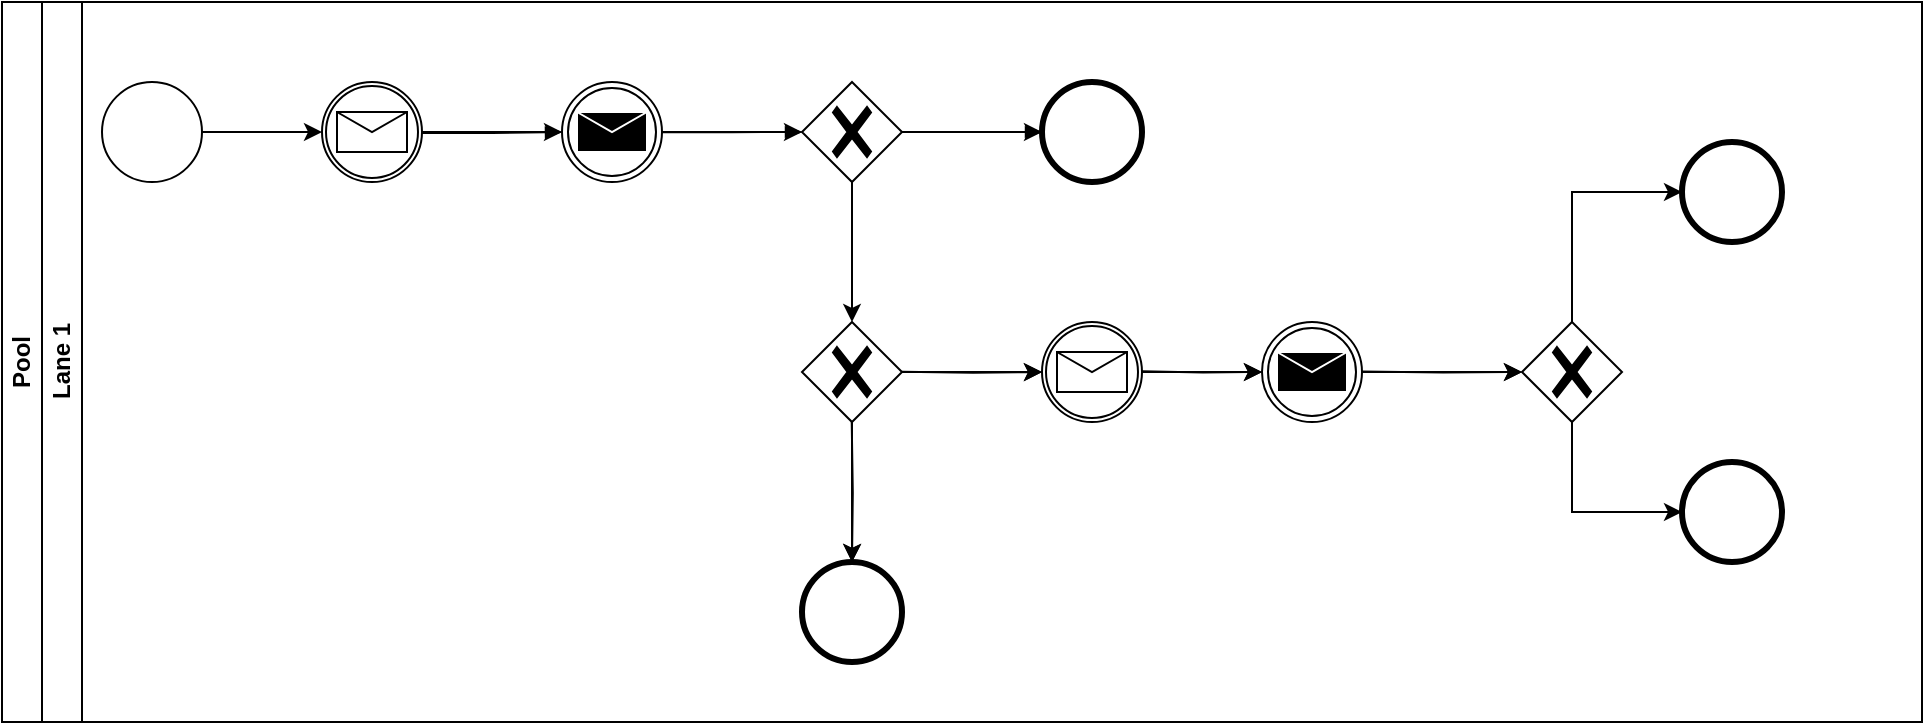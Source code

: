 <mxfile version="22.1.8" type="github">
  <diagram name="Page-1" id="r9_dcZiVTWIHIj-0cioe">
    <mxGraphModel dx="1434" dy="780" grid="1" gridSize="10" guides="1" tooltips="1" connect="1" arrows="1" fold="1" page="1" pageScale="1" pageWidth="827" pageHeight="1169" math="0" shadow="0">
      <root>
        <mxCell id="0" />
        <mxCell id="1" parent="0" />
        <mxCell id="D1IDOb-8UlhYUGt4Y6p8-2" value="Pool" style="swimlane;html=1;childLayout=stackLayout;resizeParent=1;resizeParentMax=0;horizontal=0;startSize=20;horizontalStack=0;whiteSpace=wrap;" parent="1" vertex="1">
          <mxGeometry x="40" width="960" height="360" as="geometry" />
        </mxCell>
        <mxCell id="D1IDOb-8UlhYUGt4Y6p8-3" value="Lane 1" style="swimlane;html=1;startSize=20;horizontal=0;" parent="1" vertex="1">
          <mxGeometry x="60" width="940" height="360" as="geometry" />
        </mxCell>
        <mxCell id="Vwyu7rgs5bZc1OZMxp64-48" style="edgeStyle=orthogonalEdgeStyle;rounded=0;orthogonalLoop=1;jettySize=auto;html=1;" edge="1" parent="D1IDOb-8UlhYUGt4Y6p8-3" source="Vwyu7rgs5bZc1OZMxp64-15" target="Vwyu7rgs5bZc1OZMxp64-17">
          <mxGeometry relative="1" as="geometry" />
        </mxCell>
        <mxCell id="Vwyu7rgs5bZc1OZMxp64-15" value="" style="points=[[0.145,0.145,0],[0.5,0,0],[0.855,0.145,0],[1,0.5,0],[0.855,0.855,0],[0.5,1,0],[0.145,0.855,0],[0,0.5,0]];shape=mxgraph.bpmn.event;html=1;verticalLabelPosition=bottom;labelBackgroundColor=#ffffff;verticalAlign=top;align=center;perimeter=ellipsePerimeter;outlineConnect=0;aspect=fixed;outline=standard;symbol=general;" vertex="1" parent="D1IDOb-8UlhYUGt4Y6p8-3">
          <mxGeometry x="30" y="40" width="50" height="50" as="geometry" />
        </mxCell>
        <mxCell id="Vwyu7rgs5bZc1OZMxp64-50" value="" style="edgeStyle=orthogonalEdgeStyle;rounded=0;orthogonalLoop=1;jettySize=auto;html=1;" edge="1" parent="D1IDOb-8UlhYUGt4Y6p8-3" source="Vwyu7rgs5bZc1OZMxp64-16" target="Vwyu7rgs5bZc1OZMxp64-18">
          <mxGeometry relative="1" as="geometry" />
        </mxCell>
        <mxCell id="Vwyu7rgs5bZc1OZMxp64-16" value="" style="points=[[0.145,0.145,0],[0.5,0,0],[0.855,0.145,0],[1,0.5,0],[0.855,0.855,0],[0.5,1,0],[0.145,0.855,0],[0,0.5,0]];shape=mxgraph.bpmn.event;html=1;verticalLabelPosition=bottom;labelBackgroundColor=#ffffff;verticalAlign=top;align=center;perimeter=ellipsePerimeter;outlineConnect=0;aspect=fixed;outline=throwing;symbol=message;" vertex="1" parent="D1IDOb-8UlhYUGt4Y6p8-3">
          <mxGeometry x="260" y="40" width="50" height="50" as="geometry" />
        </mxCell>
        <mxCell id="Vwyu7rgs5bZc1OZMxp64-49" value="" style="edgeStyle=orthogonalEdgeStyle;rounded=0;orthogonalLoop=1;jettySize=auto;html=1;" edge="1" parent="D1IDOb-8UlhYUGt4Y6p8-3" source="Vwyu7rgs5bZc1OZMxp64-17" target="Vwyu7rgs5bZc1OZMxp64-16">
          <mxGeometry relative="1" as="geometry" />
        </mxCell>
        <mxCell id="Vwyu7rgs5bZc1OZMxp64-17" value="" style="points=[[0.145,0.145,0],[0.5,0,0],[0.855,0.145,0],[1,0.5,0],[0.855,0.855,0],[0.5,1,0],[0.145,0.855,0],[0,0.5,0]];shape=mxgraph.bpmn.event;html=1;verticalLabelPosition=bottom;labelBackgroundColor=#ffffff;verticalAlign=top;align=center;perimeter=ellipsePerimeter;outlineConnect=0;aspect=fixed;outline=catching;symbol=message;" vertex="1" parent="D1IDOb-8UlhYUGt4Y6p8-3">
          <mxGeometry x="140" y="40" width="50" height="50" as="geometry" />
        </mxCell>
        <mxCell id="Vwyu7rgs5bZc1OZMxp64-51" value="" style="edgeStyle=orthogonalEdgeStyle;rounded=0;orthogonalLoop=1;jettySize=auto;html=1;" edge="1" parent="D1IDOb-8UlhYUGt4Y6p8-3" source="Vwyu7rgs5bZc1OZMxp64-18" target="Vwyu7rgs5bZc1OZMxp64-20">
          <mxGeometry relative="1" as="geometry" />
        </mxCell>
        <mxCell id="Vwyu7rgs5bZc1OZMxp64-52" value="" style="edgeStyle=orthogonalEdgeStyle;rounded=0;orthogonalLoop=1;jettySize=auto;html=1;" edge="1" parent="D1IDOb-8UlhYUGt4Y6p8-3" source="Vwyu7rgs5bZc1OZMxp64-18" target="Vwyu7rgs5bZc1OZMxp64-21">
          <mxGeometry relative="1" as="geometry" />
        </mxCell>
        <mxCell id="Vwyu7rgs5bZc1OZMxp64-18" value="" style="points=[[0.25,0.25,0],[0.5,0,0],[0.75,0.25,0],[1,0.5,0],[0.75,0.75,0],[0.5,1,0],[0.25,0.75,0],[0,0.5,0]];shape=mxgraph.bpmn.gateway2;html=1;verticalLabelPosition=bottom;labelBackgroundColor=#ffffff;verticalAlign=top;align=center;perimeter=rhombusPerimeter;outlineConnect=0;outline=none;symbol=none;gwType=exclusive;" vertex="1" parent="D1IDOb-8UlhYUGt4Y6p8-3">
          <mxGeometry x="380" y="40" width="50" height="50" as="geometry" />
        </mxCell>
        <mxCell id="Vwyu7rgs5bZc1OZMxp64-20" value="" style="points=[[0.145,0.145,0],[0.5,0,0],[0.855,0.145,0],[1,0.5,0],[0.855,0.855,0],[0.5,1,0],[0.145,0.855,0],[0,0.5,0]];shape=mxgraph.bpmn.event;html=1;verticalLabelPosition=bottom;labelBackgroundColor=#ffffff;verticalAlign=top;align=center;perimeter=ellipsePerimeter;outlineConnect=0;aspect=fixed;outline=end;symbol=terminate2;" vertex="1" parent="D1IDOb-8UlhYUGt4Y6p8-3">
          <mxGeometry x="500" y="40" width="50" height="50" as="geometry" />
        </mxCell>
        <mxCell id="Vwyu7rgs5bZc1OZMxp64-53" value="" style="edgeStyle=orthogonalEdgeStyle;rounded=0;orthogonalLoop=1;jettySize=auto;html=1;" edge="1" parent="D1IDOb-8UlhYUGt4Y6p8-3" source="Vwyu7rgs5bZc1OZMxp64-21" target="Vwyu7rgs5bZc1OZMxp64-22">
          <mxGeometry relative="1" as="geometry" />
        </mxCell>
        <mxCell id="Vwyu7rgs5bZc1OZMxp64-54" value="" style="edgeStyle=orthogonalEdgeStyle;rounded=0;orthogonalLoop=1;jettySize=auto;html=1;" edge="1" parent="D1IDOb-8UlhYUGt4Y6p8-3" source="Vwyu7rgs5bZc1OZMxp64-21" target="Vwyu7rgs5bZc1OZMxp64-23">
          <mxGeometry relative="1" as="geometry" />
        </mxCell>
        <mxCell id="Vwyu7rgs5bZc1OZMxp64-21" value="" style="points=[[0.25,0.25,0],[0.5,0,0],[0.75,0.25,0],[1,0.5,0],[0.75,0.75,0],[0.5,1,0],[0.25,0.75,0],[0,0.5,0]];shape=mxgraph.bpmn.gateway2;html=1;verticalLabelPosition=bottom;labelBackgroundColor=#ffffff;verticalAlign=top;align=center;perimeter=rhombusPerimeter;outlineConnect=0;outline=none;symbol=none;gwType=exclusive;" vertex="1" parent="D1IDOb-8UlhYUGt4Y6p8-3">
          <mxGeometry x="380" y="160" width="50" height="50" as="geometry" />
        </mxCell>
        <mxCell id="Vwyu7rgs5bZc1OZMxp64-22" value="" style="points=[[0.145,0.145,0],[0.5,0,0],[0.855,0.145,0],[1,0.5,0],[0.855,0.855,0],[0.5,1,0],[0.145,0.855,0],[0,0.5,0]];shape=mxgraph.bpmn.event;html=1;verticalLabelPosition=bottom;labelBackgroundColor=#ffffff;verticalAlign=top;align=center;perimeter=ellipsePerimeter;outlineConnect=0;aspect=fixed;outline=end;symbol=terminate2;" vertex="1" parent="D1IDOb-8UlhYUGt4Y6p8-3">
          <mxGeometry x="380" y="280" width="50" height="50" as="geometry" />
        </mxCell>
        <mxCell id="Vwyu7rgs5bZc1OZMxp64-55" value="" style="edgeStyle=orthogonalEdgeStyle;rounded=0;orthogonalLoop=1;jettySize=auto;html=1;" edge="1" parent="D1IDOb-8UlhYUGt4Y6p8-3" source="Vwyu7rgs5bZc1OZMxp64-23" target="Vwyu7rgs5bZc1OZMxp64-24">
          <mxGeometry relative="1" as="geometry" />
        </mxCell>
        <mxCell id="Vwyu7rgs5bZc1OZMxp64-23" value="" style="points=[[0.145,0.145,0],[0.5,0,0],[0.855,0.145,0],[1,0.5,0],[0.855,0.855,0],[0.5,1,0],[0.145,0.855,0],[0,0.5,0]];shape=mxgraph.bpmn.event;html=1;verticalLabelPosition=bottom;labelBackgroundColor=#ffffff;verticalAlign=top;align=center;perimeter=ellipsePerimeter;outlineConnect=0;aspect=fixed;outline=catching;symbol=message;" vertex="1" parent="D1IDOb-8UlhYUGt4Y6p8-3">
          <mxGeometry x="500" y="160" width="50" height="50" as="geometry" />
        </mxCell>
        <mxCell id="Vwyu7rgs5bZc1OZMxp64-56" value="" style="edgeStyle=orthogonalEdgeStyle;rounded=0;orthogonalLoop=1;jettySize=auto;html=1;" edge="1" parent="D1IDOb-8UlhYUGt4Y6p8-3" source="Vwyu7rgs5bZc1OZMxp64-24" target="Vwyu7rgs5bZc1OZMxp64-26">
          <mxGeometry relative="1" as="geometry" />
        </mxCell>
        <mxCell id="Vwyu7rgs5bZc1OZMxp64-24" value="" style="points=[[0.145,0.145,0],[0.5,0,0],[0.855,0.145,0],[1,0.5,0],[0.855,0.855,0],[0.5,1,0],[0.145,0.855,0],[0,0.5,0]];shape=mxgraph.bpmn.event;html=1;verticalLabelPosition=bottom;labelBackgroundColor=#ffffff;verticalAlign=top;align=center;perimeter=ellipsePerimeter;outlineConnect=0;aspect=fixed;outline=throwing;symbol=message;" vertex="1" parent="D1IDOb-8UlhYUGt4Y6p8-3">
          <mxGeometry x="610" y="160" width="50" height="50" as="geometry" />
        </mxCell>
        <mxCell id="Vwyu7rgs5bZc1OZMxp64-26" value="" style="points=[[0.25,0.25,0],[0.5,0,0],[0.75,0.25,0],[1,0.5,0],[0.75,0.75,0],[0.5,1,0],[0.25,0.75,0],[0,0.5,0]];shape=mxgraph.bpmn.gateway2;html=1;verticalLabelPosition=bottom;labelBackgroundColor=#ffffff;verticalAlign=top;align=center;perimeter=rhombusPerimeter;outlineConnect=0;outline=none;symbol=none;gwType=exclusive;" vertex="1" parent="D1IDOb-8UlhYUGt4Y6p8-3">
          <mxGeometry x="740" y="160" width="50" height="50" as="geometry" />
        </mxCell>
        <mxCell id="Vwyu7rgs5bZc1OZMxp64-27" value="" style="points=[[0.145,0.145,0],[0.5,0,0],[0.855,0.145,0],[1,0.5,0],[0.855,0.855,0],[0.5,1,0],[0.145,0.855,0],[0,0.5,0]];shape=mxgraph.bpmn.event;html=1;verticalLabelPosition=bottom;labelBackgroundColor=#ffffff;verticalAlign=top;align=center;perimeter=ellipsePerimeter;outlineConnect=0;aspect=fixed;outline=end;symbol=terminate2;" vertex="1" parent="D1IDOb-8UlhYUGt4Y6p8-3">
          <mxGeometry x="820" y="70" width="50" height="50" as="geometry" />
        </mxCell>
        <mxCell id="Vwyu7rgs5bZc1OZMxp64-28" value="" style="points=[[0.145,0.145,0],[0.5,0,0],[0.855,0.145,0],[1,0.5,0],[0.855,0.855,0],[0.5,1,0],[0.145,0.855,0],[0,0.5,0]];shape=mxgraph.bpmn.event;html=1;verticalLabelPosition=bottom;labelBackgroundColor=#ffffff;verticalAlign=top;align=center;perimeter=ellipsePerimeter;outlineConnect=0;aspect=fixed;outline=end;symbol=terminate2;" vertex="1" parent="D1IDOb-8UlhYUGt4Y6p8-3">
          <mxGeometry x="820" y="230" width="50" height="50" as="geometry" />
        </mxCell>
        <mxCell id="Vwyu7rgs5bZc1OZMxp64-30" value="" style="edgeStyle=elbowEdgeStyle;fontSize=12;html=1;endArrow=blockThin;endFill=1;rounded=0;entryX=0;entryY=0.5;entryDx=0;entryDy=0;entryPerimeter=0;" edge="1" parent="D1IDOb-8UlhYUGt4Y6p8-3" target="Vwyu7rgs5bZc1OZMxp64-16">
          <mxGeometry width="160" relative="1" as="geometry">
            <mxPoint x="190" y="65.5" as="sourcePoint" />
            <mxPoint x="250" y="64.5" as="targetPoint" />
          </mxGeometry>
        </mxCell>
        <mxCell id="Vwyu7rgs5bZc1OZMxp64-31" value="" style="edgeStyle=elbowEdgeStyle;fontSize=12;html=1;endArrow=blockThin;endFill=1;rounded=0;entryX=0;entryY=0.5;entryDx=0;entryDy=0;entryPerimeter=0;" edge="1" parent="D1IDOb-8UlhYUGt4Y6p8-3" target="Vwyu7rgs5bZc1OZMxp64-18">
          <mxGeometry width="160" relative="1" as="geometry">
            <mxPoint x="310" y="65.08" as="sourcePoint" />
            <mxPoint x="360" y="65" as="targetPoint" />
          </mxGeometry>
        </mxCell>
        <mxCell id="Vwyu7rgs5bZc1OZMxp64-32" value="" style="edgeStyle=elbowEdgeStyle;fontSize=12;html=1;endArrow=blockThin;endFill=1;rounded=0;entryX=0;entryY=0.5;entryDx=0;entryDy=0;entryPerimeter=0;" edge="1" parent="D1IDOb-8UlhYUGt4Y6p8-3" target="Vwyu7rgs5bZc1OZMxp64-20">
          <mxGeometry width="160" relative="1" as="geometry">
            <mxPoint x="430" y="64.96" as="sourcePoint" />
            <mxPoint x="490" y="65" as="targetPoint" />
          </mxGeometry>
        </mxCell>
        <mxCell id="Vwyu7rgs5bZc1OZMxp64-37" value="" style="edgeStyle=orthogonalEdgeStyle;rounded=0;orthogonalLoop=1;jettySize=auto;html=1;entryX=0.5;entryY=0;entryDx=0;entryDy=0;entryPerimeter=0;" edge="1" parent="D1IDOb-8UlhYUGt4Y6p8-3" target="Vwyu7rgs5bZc1OZMxp64-22">
          <mxGeometry relative="1" as="geometry">
            <mxPoint x="404.86" y="210" as="sourcePoint" />
            <mxPoint x="404.86" y="240" as="targetPoint" />
          </mxGeometry>
        </mxCell>
        <mxCell id="Vwyu7rgs5bZc1OZMxp64-38" value="" style="edgeStyle=orthogonalEdgeStyle;rounded=0;orthogonalLoop=1;jettySize=auto;html=1;entryX=0;entryY=0.5;entryDx=0;entryDy=0;entryPerimeter=0;" edge="1" parent="D1IDOb-8UlhYUGt4Y6p8-3" target="Vwyu7rgs5bZc1OZMxp64-23">
          <mxGeometry relative="1" as="geometry">
            <mxPoint x="430" y="184.86" as="sourcePoint" />
            <mxPoint x="480.14" y="184.86" as="targetPoint" />
          </mxGeometry>
        </mxCell>
        <mxCell id="Vwyu7rgs5bZc1OZMxp64-39" value="" style="edgeStyle=orthogonalEdgeStyle;rounded=0;orthogonalLoop=1;jettySize=auto;html=1;entryX=0;entryY=0.5;entryDx=0;entryDy=0;entryPerimeter=0;" edge="1" parent="D1IDOb-8UlhYUGt4Y6p8-3" target="Vwyu7rgs5bZc1OZMxp64-24">
          <mxGeometry relative="1" as="geometry">
            <mxPoint x="550" y="184.68" as="sourcePoint" />
            <mxPoint x="600" y="184.82" as="targetPoint" />
          </mxGeometry>
        </mxCell>
        <mxCell id="Vwyu7rgs5bZc1OZMxp64-40" value="" style="edgeStyle=orthogonalEdgeStyle;rounded=0;orthogonalLoop=1;jettySize=auto;html=1;entryX=0;entryY=0.5;entryDx=0;entryDy=0;entryPerimeter=0;" edge="1" parent="D1IDOb-8UlhYUGt4Y6p8-3" target="Vwyu7rgs5bZc1OZMxp64-26">
          <mxGeometry relative="1" as="geometry">
            <mxPoint x="660" y="184.75" as="sourcePoint" />
            <mxPoint x="700" y="184.75" as="targetPoint" />
          </mxGeometry>
        </mxCell>
        <mxCell id="Vwyu7rgs5bZc1OZMxp64-42" value="" style="edgeStyle=orthogonalEdgeStyle;rounded=0;orthogonalLoop=1;jettySize=auto;html=1;entryX=0;entryY=0.5;entryDx=0;entryDy=0;entryPerimeter=0;" edge="1" parent="D1IDOb-8UlhYUGt4Y6p8-3" target="Vwyu7rgs5bZc1OZMxp64-27">
          <mxGeometry relative="1" as="geometry">
            <mxPoint x="765" y="160" as="sourcePoint" />
            <mxPoint x="760" y="100" as="targetPoint" />
            <Array as="points">
              <mxPoint x="765" y="95" />
            </Array>
          </mxGeometry>
        </mxCell>
        <mxCell id="Vwyu7rgs5bZc1OZMxp64-46" value="" style="edgeStyle=orthogonalEdgeStyle;rounded=0;orthogonalLoop=1;jettySize=auto;html=1;" edge="1" parent="D1IDOb-8UlhYUGt4Y6p8-3" target="Vwyu7rgs5bZc1OZMxp64-28">
          <mxGeometry relative="1" as="geometry">
            <mxPoint x="765" y="210" as="sourcePoint" />
            <mxPoint x="790" y="260" as="targetPoint" />
            <Array as="points">
              <mxPoint x="765" y="255" />
            </Array>
          </mxGeometry>
        </mxCell>
      </root>
    </mxGraphModel>
  </diagram>
</mxfile>
